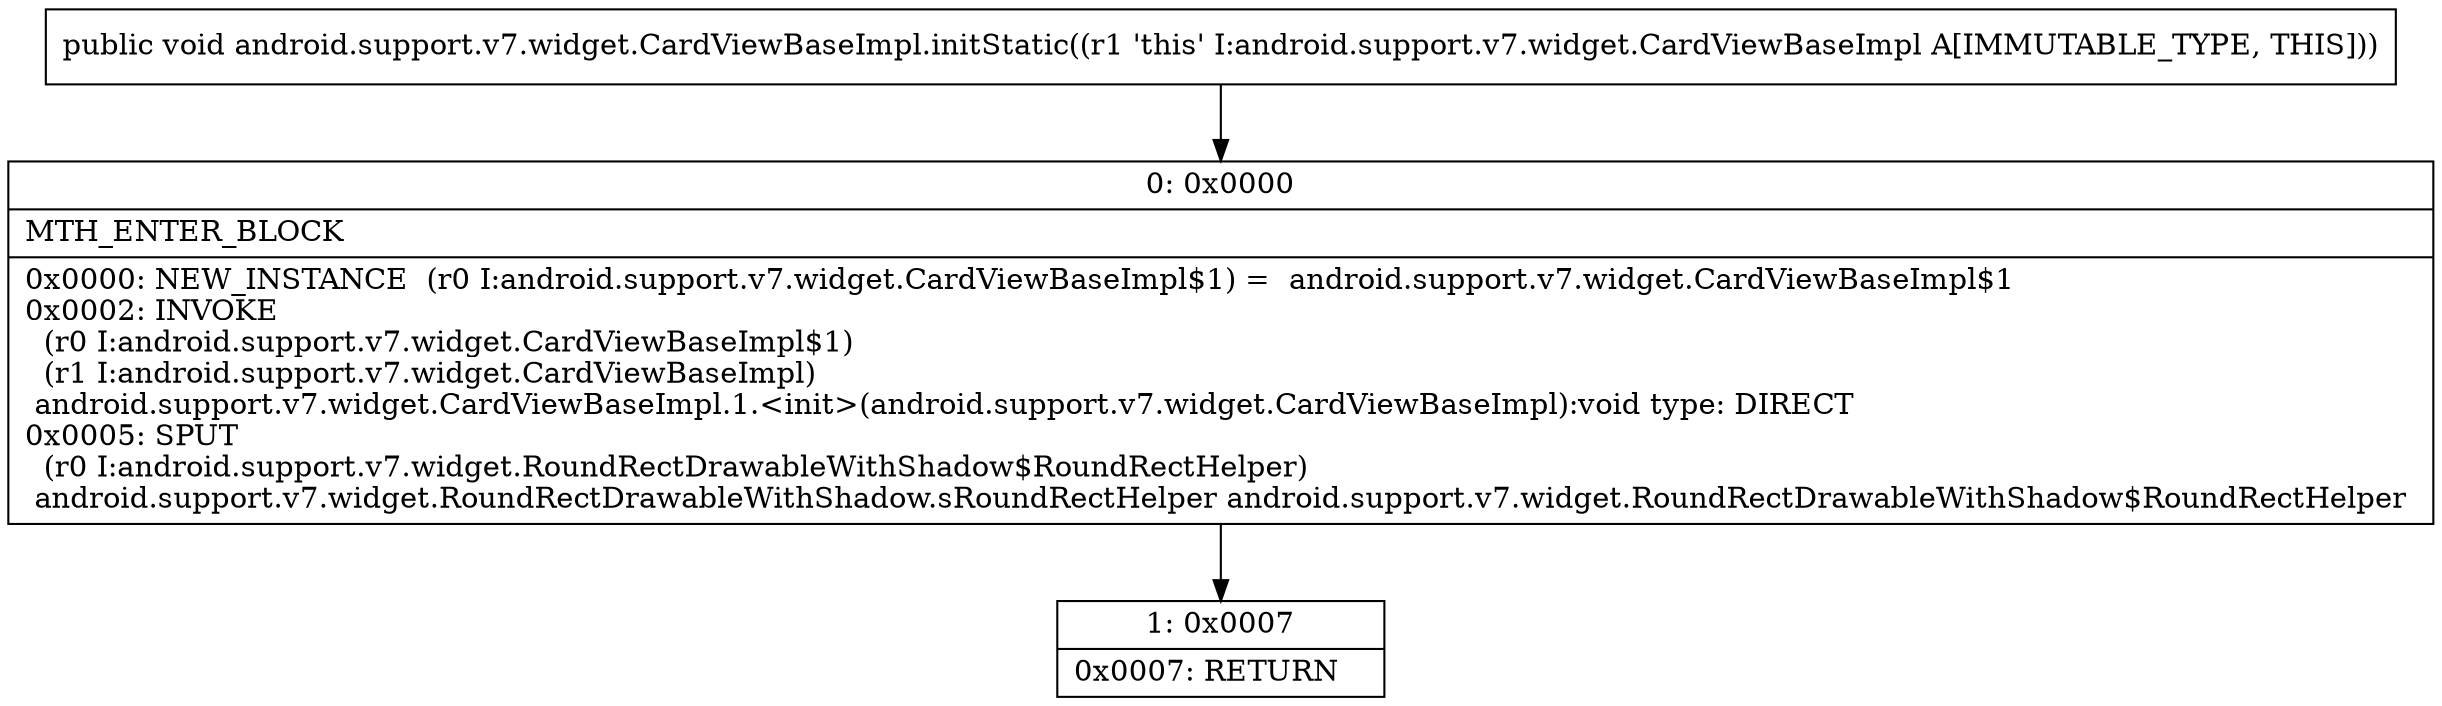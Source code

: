 digraph "CFG forandroid.support.v7.widget.CardViewBaseImpl.initStatic()V" {
Node_0 [shape=record,label="{0\:\ 0x0000|MTH_ENTER_BLOCK\l|0x0000: NEW_INSTANCE  (r0 I:android.support.v7.widget.CardViewBaseImpl$1) =  android.support.v7.widget.CardViewBaseImpl$1 \l0x0002: INVOKE  \l  (r0 I:android.support.v7.widget.CardViewBaseImpl$1)\l  (r1 I:android.support.v7.widget.CardViewBaseImpl)\l android.support.v7.widget.CardViewBaseImpl.1.\<init\>(android.support.v7.widget.CardViewBaseImpl):void type: DIRECT \l0x0005: SPUT  \l  (r0 I:android.support.v7.widget.RoundRectDrawableWithShadow$RoundRectHelper)\l android.support.v7.widget.RoundRectDrawableWithShadow.sRoundRectHelper android.support.v7.widget.RoundRectDrawableWithShadow$RoundRectHelper \l}"];
Node_1 [shape=record,label="{1\:\ 0x0007|0x0007: RETURN   \l}"];
MethodNode[shape=record,label="{public void android.support.v7.widget.CardViewBaseImpl.initStatic((r1 'this' I:android.support.v7.widget.CardViewBaseImpl A[IMMUTABLE_TYPE, THIS])) }"];
MethodNode -> Node_0;
Node_0 -> Node_1;
}

